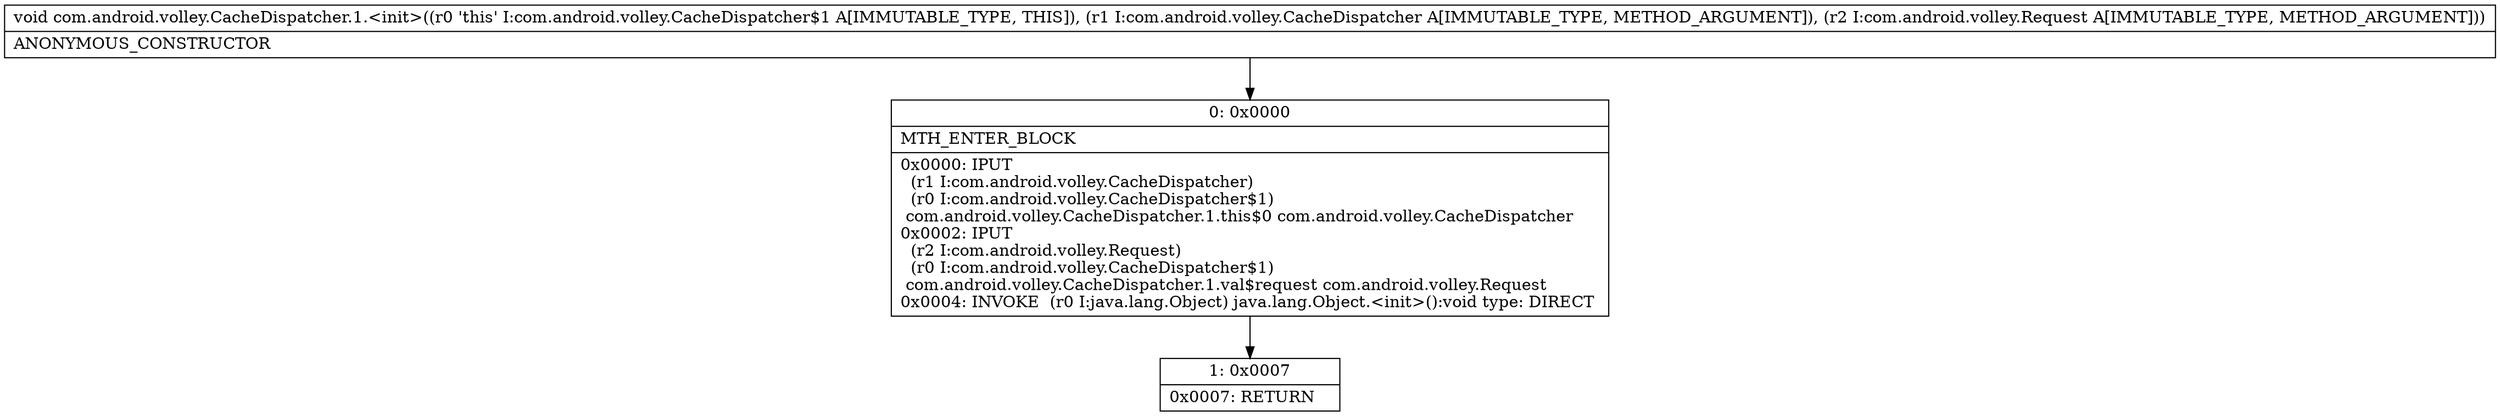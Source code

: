 digraph "CFG forcom.android.volley.CacheDispatcher.1.\<init\>(Lcom\/android\/volley\/CacheDispatcher;Lcom\/android\/volley\/Request;)V" {
Node_0 [shape=record,label="{0\:\ 0x0000|MTH_ENTER_BLOCK\l|0x0000: IPUT  \l  (r1 I:com.android.volley.CacheDispatcher)\l  (r0 I:com.android.volley.CacheDispatcher$1)\l com.android.volley.CacheDispatcher.1.this$0 com.android.volley.CacheDispatcher \l0x0002: IPUT  \l  (r2 I:com.android.volley.Request)\l  (r0 I:com.android.volley.CacheDispatcher$1)\l com.android.volley.CacheDispatcher.1.val$request com.android.volley.Request \l0x0004: INVOKE  (r0 I:java.lang.Object) java.lang.Object.\<init\>():void type: DIRECT \l}"];
Node_1 [shape=record,label="{1\:\ 0x0007|0x0007: RETURN   \l}"];
MethodNode[shape=record,label="{void com.android.volley.CacheDispatcher.1.\<init\>((r0 'this' I:com.android.volley.CacheDispatcher$1 A[IMMUTABLE_TYPE, THIS]), (r1 I:com.android.volley.CacheDispatcher A[IMMUTABLE_TYPE, METHOD_ARGUMENT]), (r2 I:com.android.volley.Request A[IMMUTABLE_TYPE, METHOD_ARGUMENT]))  | ANONYMOUS_CONSTRUCTOR\l}"];
MethodNode -> Node_0;
Node_0 -> Node_1;
}

